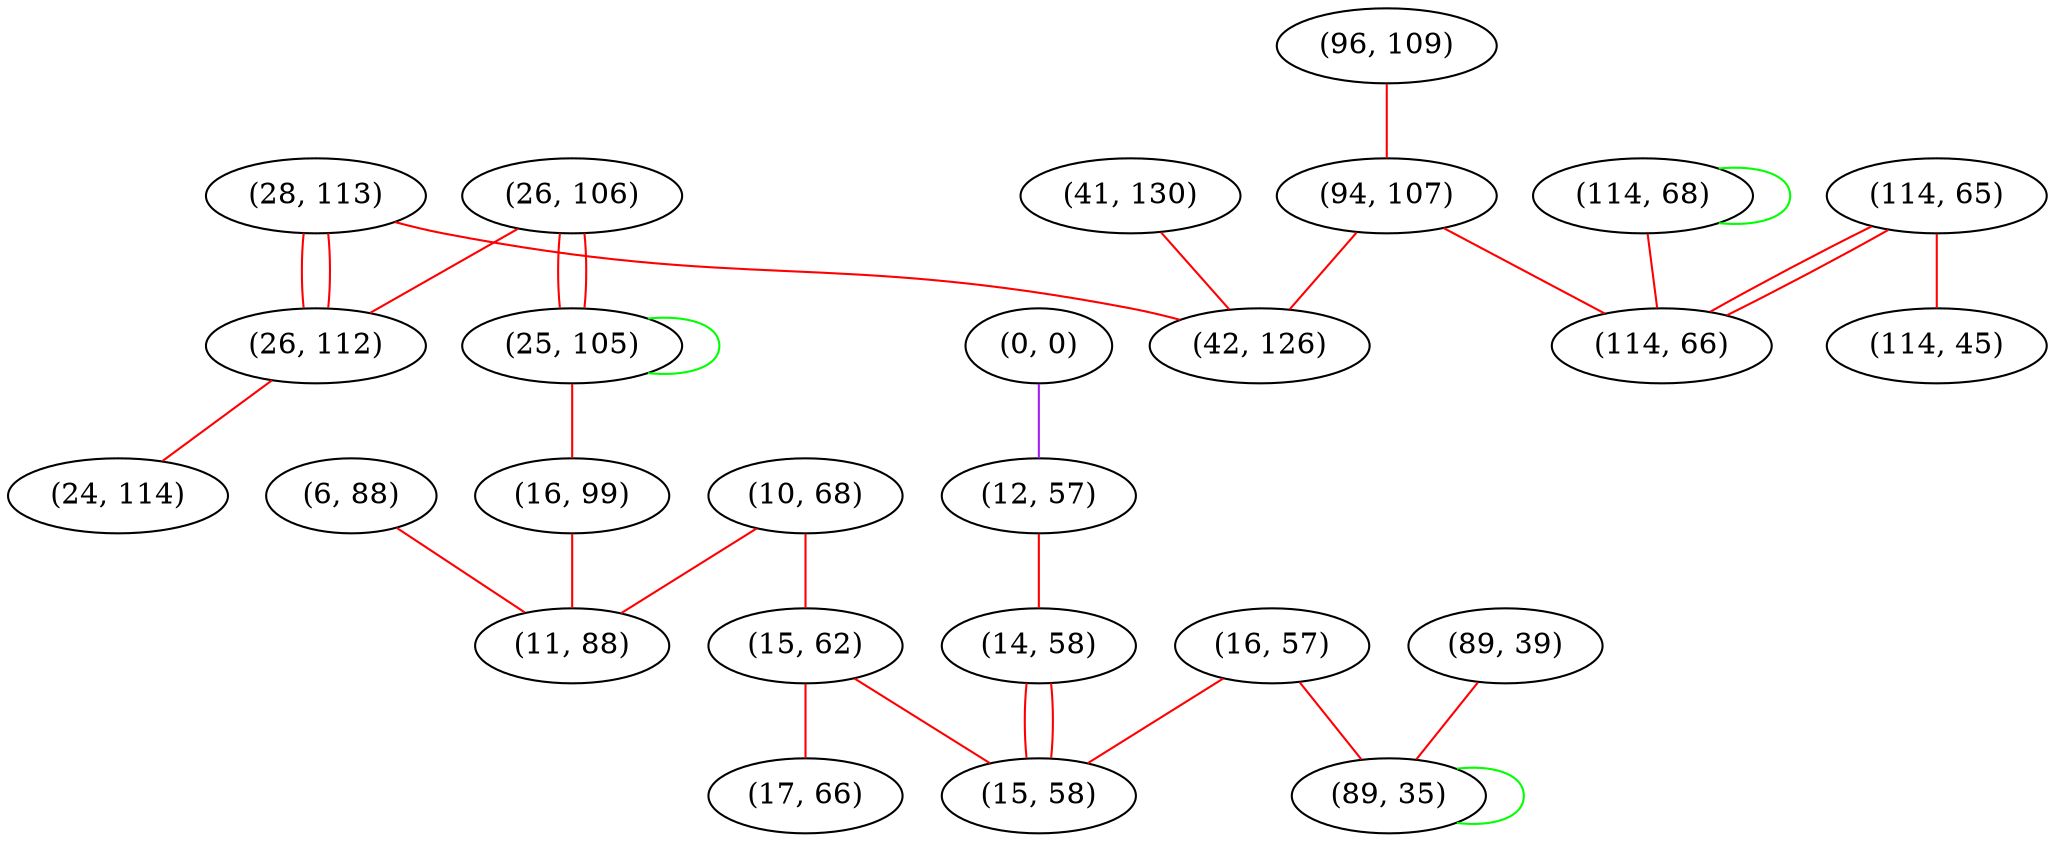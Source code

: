 graph "" {
"(28, 113)";
"(10, 68)";
"(41, 130)";
"(15, 62)";
"(26, 106)";
"(16, 57)";
"(25, 105)";
"(96, 109)";
"(114, 68)";
"(26, 112)";
"(114, 65)";
"(114, 45)";
"(0, 0)";
"(24, 114)";
"(16, 99)";
"(94, 107)";
"(6, 88)";
"(11, 88)";
"(42, 126)";
"(114, 66)";
"(12, 57)";
"(89, 39)";
"(17, 66)";
"(14, 58)";
"(89, 35)";
"(15, 58)";
"(28, 113)" -- "(26, 112)"  [color=red, key=0, weight=1];
"(28, 113)" -- "(26, 112)"  [color=red, key=1, weight=1];
"(28, 113)" -- "(42, 126)"  [color=red, key=0, weight=1];
"(10, 68)" -- "(11, 88)"  [color=red, key=0, weight=1];
"(10, 68)" -- "(15, 62)"  [color=red, key=0, weight=1];
"(41, 130)" -- "(42, 126)"  [color=red, key=0, weight=1];
"(15, 62)" -- "(17, 66)"  [color=red, key=0, weight=1];
"(15, 62)" -- "(15, 58)"  [color=red, key=0, weight=1];
"(26, 106)" -- "(26, 112)"  [color=red, key=0, weight=1];
"(26, 106)" -- "(25, 105)"  [color=red, key=0, weight=1];
"(26, 106)" -- "(25, 105)"  [color=red, key=1, weight=1];
"(16, 57)" -- "(89, 35)"  [color=red, key=0, weight=1];
"(16, 57)" -- "(15, 58)"  [color=red, key=0, weight=1];
"(25, 105)" -- "(16, 99)"  [color=red, key=0, weight=1];
"(25, 105)" -- "(25, 105)"  [color=green, key=0, weight=2];
"(96, 109)" -- "(94, 107)"  [color=red, key=0, weight=1];
"(114, 68)" -- "(114, 68)"  [color=green, key=0, weight=2];
"(114, 68)" -- "(114, 66)"  [color=red, key=0, weight=1];
"(26, 112)" -- "(24, 114)"  [color=red, key=0, weight=1];
"(114, 65)" -- "(114, 45)"  [color=red, key=0, weight=1];
"(114, 65)" -- "(114, 66)"  [color=red, key=0, weight=1];
"(114, 65)" -- "(114, 66)"  [color=red, key=1, weight=1];
"(0, 0)" -- "(12, 57)"  [color=purple, key=0, weight=4];
"(16, 99)" -- "(11, 88)"  [color=red, key=0, weight=1];
"(94, 107)" -- "(42, 126)"  [color=red, key=0, weight=1];
"(94, 107)" -- "(114, 66)"  [color=red, key=0, weight=1];
"(6, 88)" -- "(11, 88)"  [color=red, key=0, weight=1];
"(12, 57)" -- "(14, 58)"  [color=red, key=0, weight=1];
"(89, 39)" -- "(89, 35)"  [color=red, key=0, weight=1];
"(14, 58)" -- "(15, 58)"  [color=red, key=0, weight=1];
"(14, 58)" -- "(15, 58)"  [color=red, key=1, weight=1];
"(89, 35)" -- "(89, 35)"  [color=green, key=0, weight=2];
}

